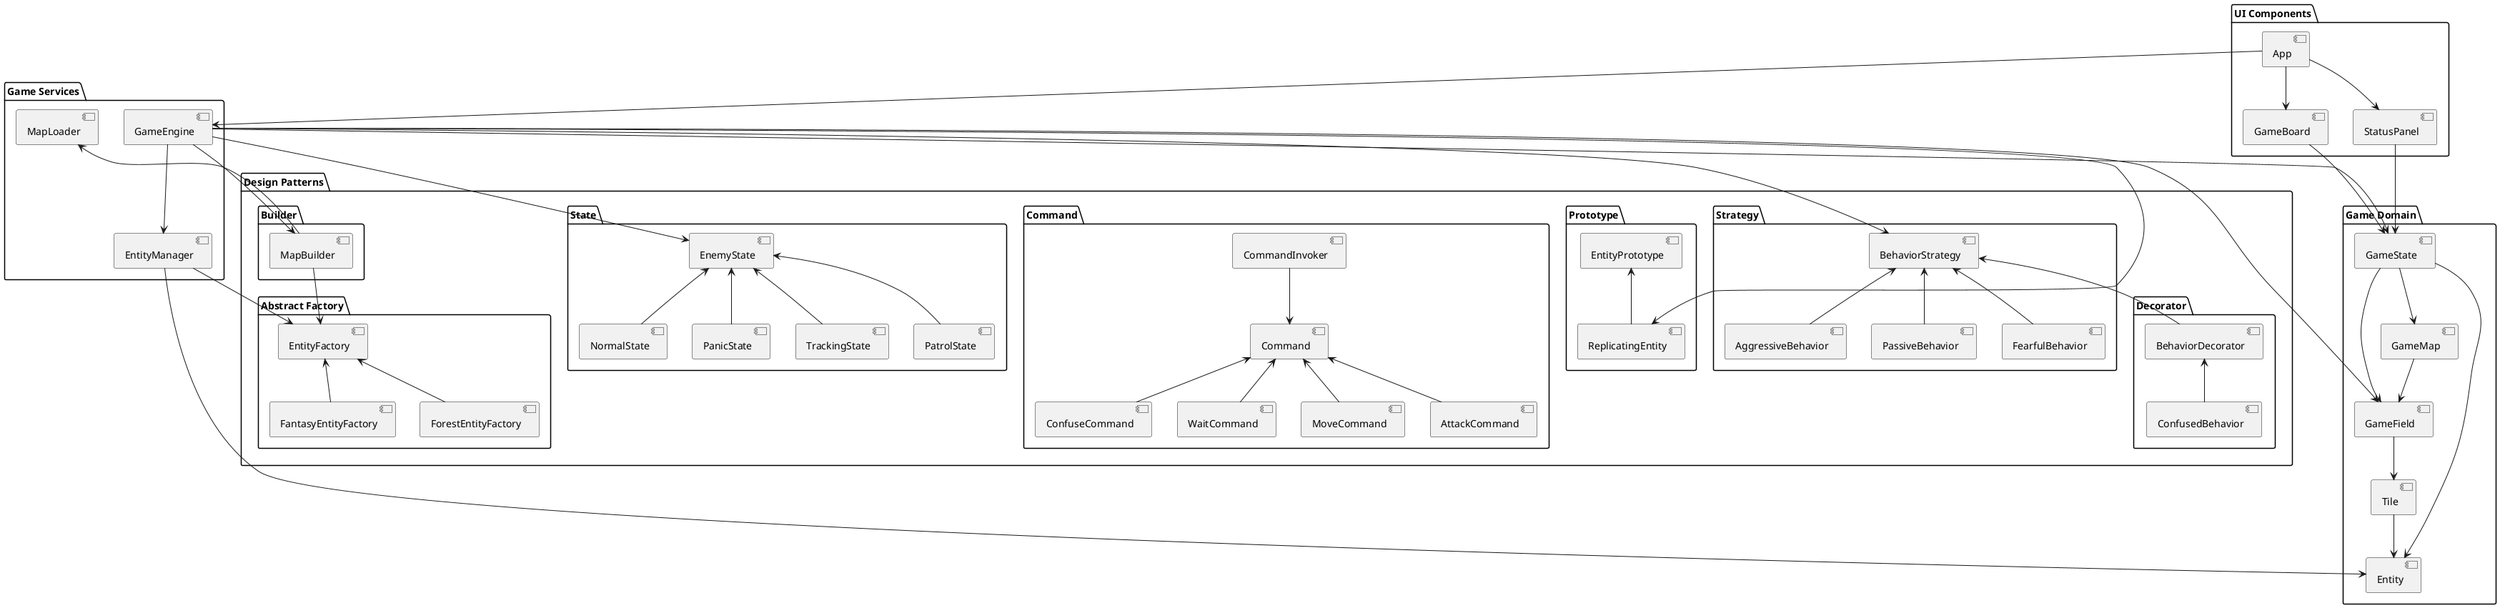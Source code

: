@startuml Component Diagram

package "Game Domain" {
  [Entity] as DOM_Entity
  [Tile] as DOM_Tile
  [GameField] as DOM_GameField
  [GameMap] as DOM_GameMap
  [GameState] as DOM_GameState
}

package "Game Services" {
  [GameEngine] as SRV_GameEngine
  [EntityManager] as SRV_EntityManager
  [MapLoader] as SRV_MapLoader
}

package "Design Patterns" {
  package "Strategy" {
    [BehaviorStrategy] as PAT_Strategy
    [AggressiveBehavior] as PAT_Aggressive
    [PassiveBehavior] as PAT_Passive
    [FearfulBehavior] as PAT_Fearful
  }
  
  package "Decorator" {
    [BehaviorDecorator] as PAT_Decorator
    [ConfusedBehavior] as PAT_ConfusedBehavior
  }
  
  package "Builder" {
    [MapBuilder] as PAT_Builder
  }
  
  package "Abstract Factory" {
    [EntityFactory] as PAT_Factory
    [FantasyEntityFactory] as PAT_FantasyFactory
    [ForestEntityFactory] as PAT_ForestFactory
  }
  
  package "Prototype" {
    [EntityPrototype] as PAT_EntityPrototype
    [ReplicatingEntity] as PAT_ReplicatingEntity
  }
  
  package "Command" {
    [Command] as PAT_Command
    [MoveCommand] as PAT_MoveCommand
    [AttackCommand] as PAT_AttackCommand
    [ConfuseCommand] as PAT_ConfuseCommand
    [WaitCommand] as PAT_WaitCommand
    [CommandInvoker] as PAT_CommandInvoker
  }
  
  package "State" {
    [EnemyState] as PAT_EnemyState
    [NormalState] as PAT_NormalState
    [PanicState] as PAT_PanicState
    [TrackingState] as PAT_TrackingState
    [PatrolState] as PAT_PatrolState
  }
}

package "UI Components" {
  [GameBoard] as UI_GameBoard
  [StatusPanel] as UI_StatusPanel
  [App] as UI_App
}

' Domain relationships
DOM_GameMap --> DOM_GameField
DOM_GameField --> DOM_Tile
DOM_Tile --> DOM_Entity
DOM_GameState --> DOM_GameMap
DOM_GameState --> DOM_GameField
DOM_GameState --> DOM_Entity

' Service relationships
SRV_GameEngine --> PAT_Builder
SRV_GameEngine --> SRV_EntityManager
SRV_GameEngine --> DOM_GameState
SRV_GameEngine --> DOM_GameField
SRV_GameEngine --> PAT_Strategy
SRV_GameEngine --> PAT_EnemyState
SRV_GameEngine --> PAT_ReplicatingEntity

SRV_EntityManager --> PAT_Factory
SRV_EntityManager --> DOM_Entity

' Pattern relationships
PAT_Strategy <-- PAT_Aggressive
PAT_Strategy <-- PAT_Passive
PAT_Strategy <-- PAT_Fearful

PAT_Strategy <-- PAT_Decorator
PAT_Decorator <-- PAT_ConfusedBehavior

PAT_Builder --> SRV_MapLoader
PAT_Builder --> PAT_Factory

PAT_Factory <-- PAT_FantasyFactory
PAT_Factory <-- PAT_ForestFactory

PAT_Command <-- PAT_MoveCommand
PAT_Command <-- PAT_AttackCommand
PAT_Command <-- PAT_ConfuseCommand
PAT_Command <-- PAT_WaitCommand
PAT_CommandInvoker --> PAT_Command

PAT_EnemyState <-- PAT_NormalState
PAT_EnemyState <-- PAT_PanicState
PAT_EnemyState <-- PAT_TrackingState
PAT_EnemyState <-- PAT_PatrolState

PAT_EntityPrototype <-- PAT_ReplicatingEntity

' UI Component relationships
UI_App --> UI_GameBoard
UI_App --> UI_StatusPanel
UI_App --> SRV_GameEngine

UI_GameBoard --> DOM_GameState
UI_StatusPanel --> DOM_GameState

@enduml
